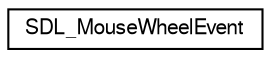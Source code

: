 digraph "Graphical Class Hierarchy"
{
  edge [fontname="FreeSans",fontsize="10",labelfontname="FreeSans",labelfontsize="10"];
  node [fontname="FreeSans",fontsize="10",shape=record];
  rankdir="LR";
  Node1 [label="SDL_MouseWheelEvent",height=0.2,width=0.4,color="black", fillcolor="white", style="filled",URL="$d8/d9b/struct_s_d_l___mouse_wheel_event.html",tooltip="Mouse wheel event structure (event.wheel.*) "];
}
